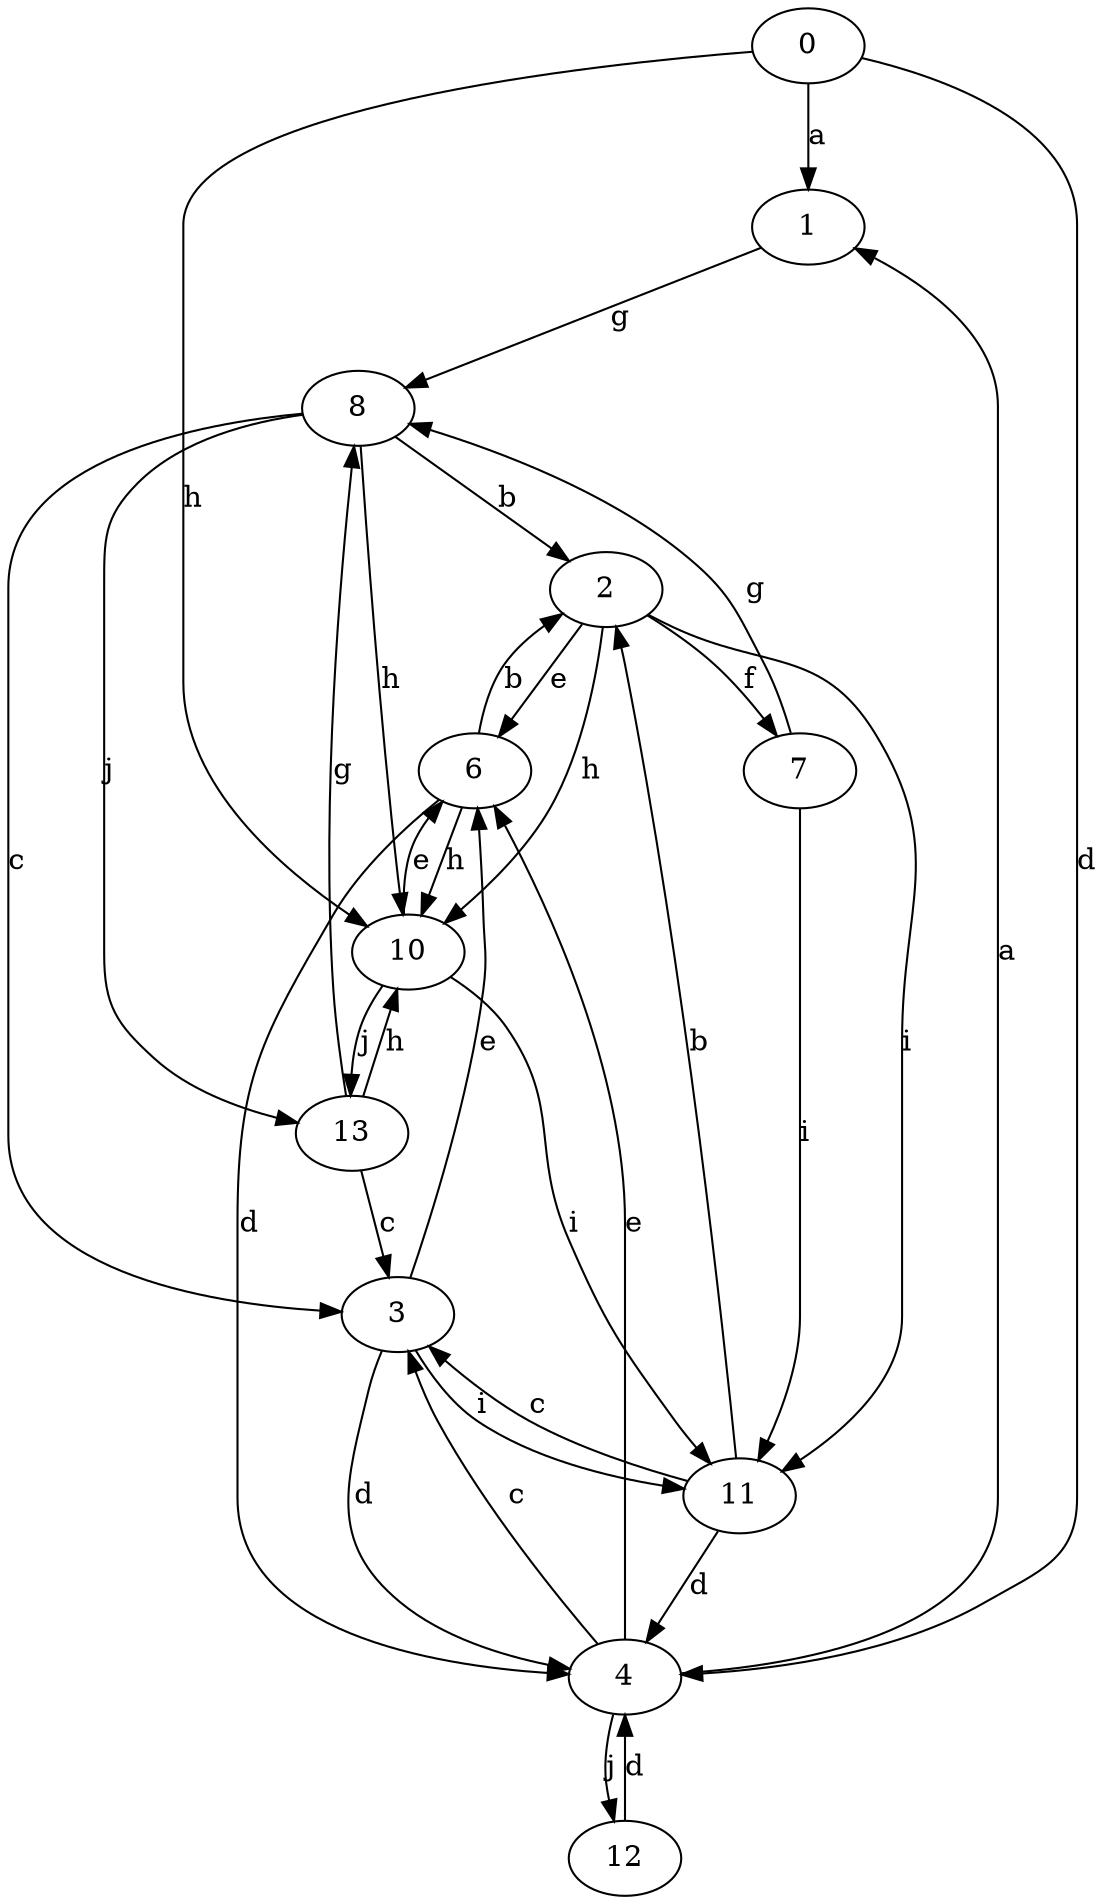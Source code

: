 strict digraph  {
0;
1;
2;
3;
4;
6;
7;
8;
10;
11;
12;
13;
0 -> 1  [label=a];
0 -> 4  [label=d];
0 -> 10  [label=h];
1 -> 8  [label=g];
2 -> 6  [label=e];
2 -> 7  [label=f];
2 -> 10  [label=h];
2 -> 11  [label=i];
3 -> 4  [label=d];
3 -> 6  [label=e];
3 -> 11  [label=i];
4 -> 1  [label=a];
4 -> 3  [label=c];
4 -> 6  [label=e];
4 -> 12  [label=j];
6 -> 2  [label=b];
6 -> 4  [label=d];
6 -> 10  [label=h];
7 -> 8  [label=g];
7 -> 11  [label=i];
8 -> 2  [label=b];
8 -> 3  [label=c];
8 -> 10  [label=h];
8 -> 13  [label=j];
10 -> 6  [label=e];
10 -> 11  [label=i];
10 -> 13  [label=j];
11 -> 2  [label=b];
11 -> 3  [label=c];
11 -> 4  [label=d];
12 -> 4  [label=d];
13 -> 3  [label=c];
13 -> 8  [label=g];
13 -> 10  [label=h];
}
